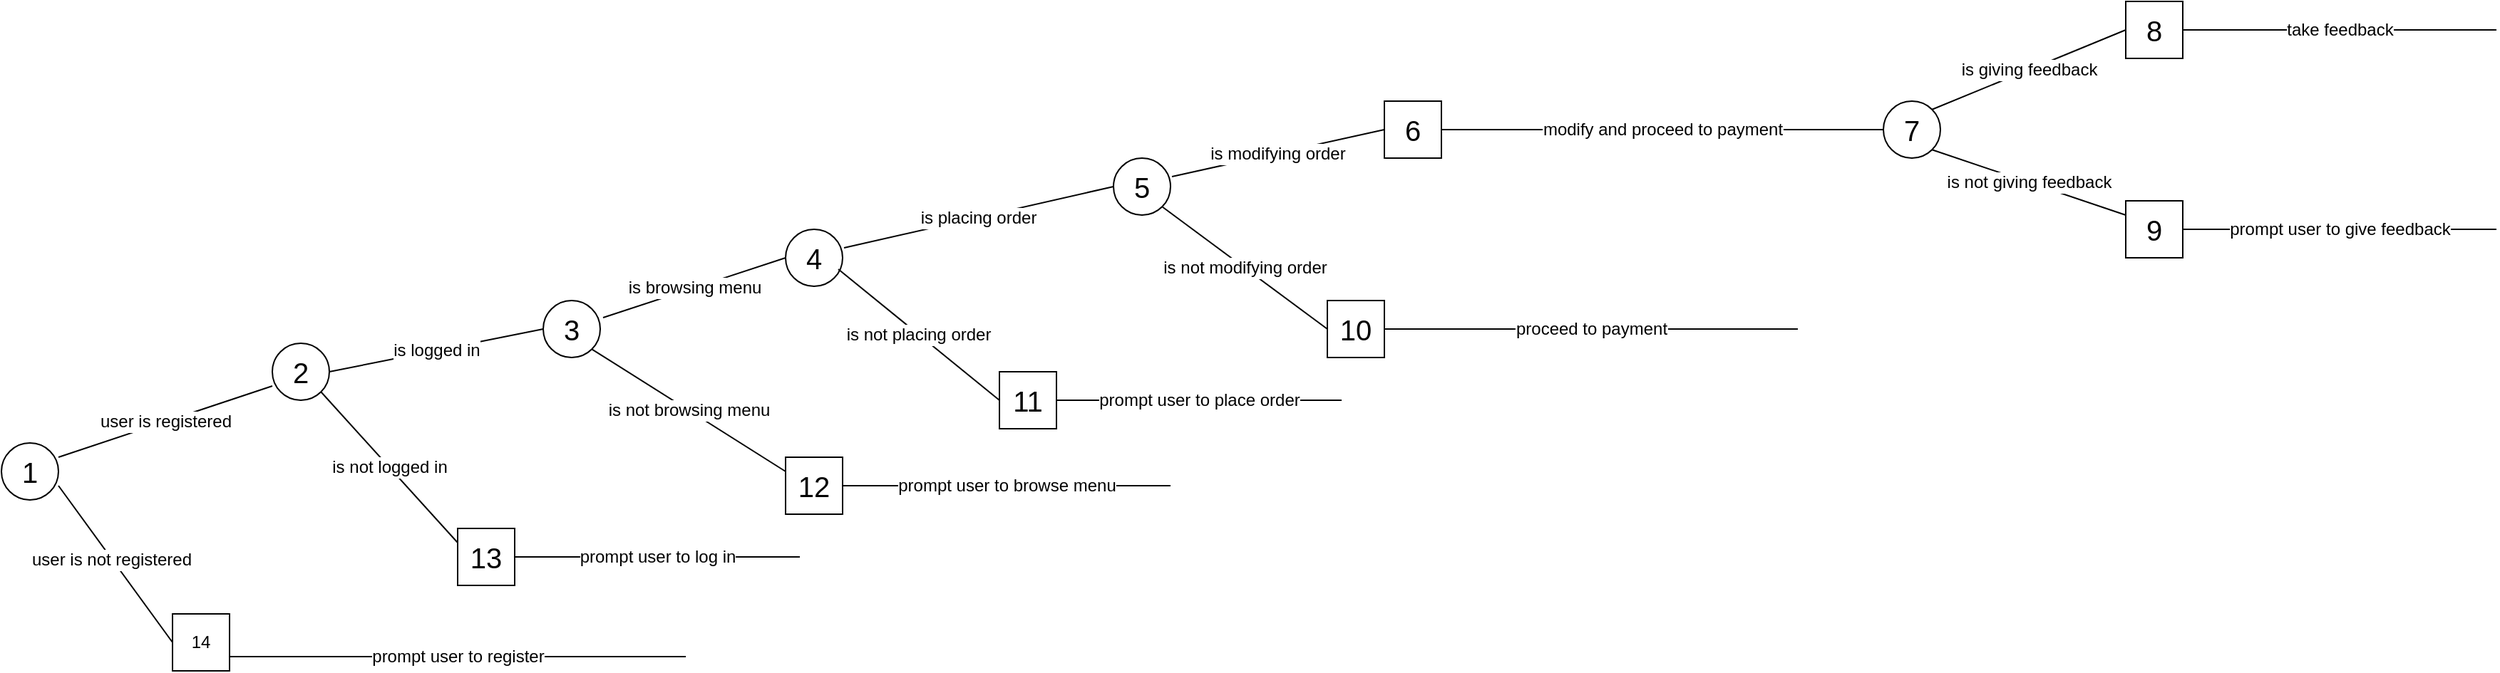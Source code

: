 <mxfile version="22.1.21" type="github">
  <diagram name="Page-1" id="SHznJoDzly4GYoYXKaaM">
    <mxGraphModel dx="2580" dy="1608" grid="1" gridSize="10" guides="1" tooltips="1" connect="1" arrows="1" fold="1" page="1" pageScale="1" pageWidth="850" pageHeight="1100" math="0" shadow="0">
      <root>
        <mxCell id="0" />
        <mxCell id="1" parent="0" />
        <mxCell id="xcJyHpn_TASTSululvE_-1" value="1" style="ellipse;whiteSpace=wrap;html=1;aspect=fixed;fontSize=20;" parent="1" vertex="1">
          <mxGeometry x="-1700" y="190" width="40" height="40" as="geometry" />
        </mxCell>
        <mxCell id="xcJyHpn_TASTSululvE_-2" value="user is registered" style="endArrow=none;html=1;rounded=0;fontSize=12;" parent="1" edge="1">
          <mxGeometry width="50" height="50" relative="1" as="geometry">
            <mxPoint x="-1660" y="200" as="sourcePoint" />
            <mxPoint x="-1510" y="150" as="targetPoint" />
          </mxGeometry>
        </mxCell>
        <mxCell id="xcJyHpn_TASTSululvE_-3" value="user is not registered" style="endArrow=none;html=1;rounded=0;fontSize=12;entryX=0;entryY=0.5;entryDx=0;entryDy=0;" parent="1" edge="1" target="5CcuswN3-5WaLOZWojB9-29">
          <mxGeometry x="-0.066" y="-1" width="50" height="50" relative="1" as="geometry">
            <mxPoint x="-1660" y="220" as="sourcePoint" />
            <mxPoint x="-1520" y="310" as="targetPoint" />
            <mxPoint as="offset" />
          </mxGeometry>
        </mxCell>
        <mxCell id="xcJyHpn_TASTSululvE_-6" value="2" style="ellipse;whiteSpace=wrap;html=1;aspect=fixed;fontStyle=0;fontSize=20;" parent="1" vertex="1">
          <mxGeometry x="-1510" y="120" width="40" height="40" as="geometry" />
        </mxCell>
        <mxCell id="xcJyHpn_TASTSululvE_-7" value="is logged in " style="endArrow=none;html=1;rounded=0;exitX=1;exitY=0.5;exitDx=0;exitDy=0;fontSize=12;entryX=0;entryY=0.5;entryDx=0;entryDy=0;" parent="1" source="xcJyHpn_TASTSululvE_-6" edge="1" target="5CcuswN3-5WaLOZWojB9-1">
          <mxGeometry width="50" height="50" relative="1" as="geometry">
            <mxPoint x="-1440" y="290" as="sourcePoint" />
            <mxPoint x="-1350" y="110" as="targetPoint" />
          </mxGeometry>
        </mxCell>
        <mxCell id="5CcuswN3-5WaLOZWojB9-1" value="3" style="ellipse;whiteSpace=wrap;html=1;aspect=fixed;fontSize=20;" vertex="1" parent="1">
          <mxGeometry x="-1320" y="90" width="40" height="40" as="geometry" />
        </mxCell>
        <mxCell id="5CcuswN3-5WaLOZWojB9-2" value="is not logged in" style="endArrow=none;html=1;rounded=0;exitX=1;exitY=1;exitDx=0;exitDy=0;fontSize=12;entryX=0;entryY=0.25;entryDx=0;entryDy=0;" edge="1" parent="1" source="xcJyHpn_TASTSululvE_-6" target="5CcuswN3-5WaLOZWojB9-27">
          <mxGeometry width="50" height="50" relative="1" as="geometry">
            <mxPoint x="-1320" y="290" as="sourcePoint" />
            <mxPoint x="-1350" y="210" as="targetPoint" />
          </mxGeometry>
        </mxCell>
        <mxCell id="5CcuswN3-5WaLOZWojB9-3" value="is not browsing menu" style="endArrow=none;html=1;rounded=0;entryX=1;entryY=1;entryDx=0;entryDy=0;fontSize=12;exitX=0;exitY=0.25;exitDx=0;exitDy=0;" edge="1" parent="1" source="5CcuswN3-5WaLOZWojB9-25" target="5CcuswN3-5WaLOZWojB9-1">
          <mxGeometry width="50" height="50" relative="1" as="geometry">
            <mxPoint x="-1160" y="190" as="sourcePoint" />
            <mxPoint x="-1270" y="240" as="targetPoint" />
          </mxGeometry>
        </mxCell>
        <mxCell id="5CcuswN3-5WaLOZWojB9-4" value="is browsing menu" style="endArrow=none;html=1;rounded=0;exitX=1.05;exitY=0.3;exitDx=0;exitDy=0;exitPerimeter=0;fontSize=12;entryX=0;entryY=0.5;entryDx=0;entryDy=0;" edge="1" parent="1" source="5CcuswN3-5WaLOZWojB9-1" target="5CcuswN3-5WaLOZWojB9-5">
          <mxGeometry width="50" height="50" relative="1" as="geometry">
            <mxPoint x="-1320" y="290" as="sourcePoint" />
            <mxPoint x="-1150" y="70" as="targetPoint" />
          </mxGeometry>
        </mxCell>
        <mxCell id="5CcuswN3-5WaLOZWojB9-5" value="4" style="ellipse;whiteSpace=wrap;html=1;aspect=fixed;fontSize=20;" vertex="1" parent="1">
          <mxGeometry x="-1150" y="40" width="40" height="40" as="geometry" />
        </mxCell>
        <mxCell id="5CcuswN3-5WaLOZWojB9-6" value="is placing order" style="endArrow=none;html=1;rounded=0;entryX=1.025;entryY=0.325;entryDx=0;entryDy=0;entryPerimeter=0;exitX=0;exitY=0.5;exitDx=0;exitDy=0;fontSize=12;" edge="1" parent="1" source="5CcuswN3-5WaLOZWojB9-8" target="5CcuswN3-5WaLOZWojB9-5">
          <mxGeometry width="50" height="50" relative="1" as="geometry">
            <mxPoint x="-950" y="30" as="sourcePoint" />
            <mxPoint x="-1270" y="70" as="targetPoint" />
          </mxGeometry>
        </mxCell>
        <mxCell id="5CcuswN3-5WaLOZWojB9-7" value="is not placing order" style="endArrow=none;html=1;rounded=0;entryX=0.925;entryY=0.7;entryDx=0;entryDy=0;entryPerimeter=0;fontSize=12;exitX=0;exitY=0.5;exitDx=0;exitDy=0;" edge="1" parent="1" source="5CcuswN3-5WaLOZWojB9-23" target="5CcuswN3-5WaLOZWojB9-5">
          <mxGeometry width="50" height="50" relative="1" as="geometry">
            <mxPoint x="-1000" y="120" as="sourcePoint" />
            <mxPoint x="-1270" y="70" as="targetPoint" />
          </mxGeometry>
        </mxCell>
        <mxCell id="5CcuswN3-5WaLOZWojB9-8" value="5" style="ellipse;whiteSpace=wrap;html=1;aspect=fixed;fontSize=20;" vertex="1" parent="1">
          <mxGeometry x="-920" y="-10" width="40" height="40" as="geometry" />
        </mxCell>
        <mxCell id="5CcuswN3-5WaLOZWojB9-9" value="is modifying order" style="endArrow=none;html=1;rounded=0;entryX=1.025;entryY=0.325;entryDx=0;entryDy=0;entryPerimeter=0;fontSize=12;exitX=0;exitY=0.5;exitDx=0;exitDy=0;" edge="1" parent="1" source="5CcuswN3-5WaLOZWojB9-12" target="5CcuswN3-5WaLOZWojB9-8">
          <mxGeometry width="50" height="50" relative="1" as="geometry">
            <mxPoint x="-720" y="-40" as="sourcePoint" />
            <mxPoint x="-1000" y="70" as="targetPoint" />
          </mxGeometry>
        </mxCell>
        <mxCell id="5CcuswN3-5WaLOZWojB9-10" value="is not modifying order" style="endArrow=none;html=1;rounded=0;entryX=1;entryY=1;entryDx=0;entryDy=0;fontSize=12;exitX=0;exitY=0.5;exitDx=0;exitDy=0;" edge="1" parent="1" source="5CcuswN3-5WaLOZWojB9-11" target="5CcuswN3-5WaLOZWojB9-8">
          <mxGeometry width="50" height="50" relative="1" as="geometry">
            <mxPoint x="-780" y="90" as="sourcePoint" />
            <mxPoint x="-1000" y="70" as="targetPoint" />
          </mxGeometry>
        </mxCell>
        <mxCell id="5CcuswN3-5WaLOZWojB9-11" value="10" style="whiteSpace=wrap;html=1;aspect=fixed;fontSize=20;" vertex="1" parent="1">
          <mxGeometry x="-770" y="90" width="40" height="40" as="geometry" />
        </mxCell>
        <mxCell id="5CcuswN3-5WaLOZWojB9-12" value="6" style="whiteSpace=wrap;html=1;aspect=fixed;fontSize=20;" vertex="1" parent="1">
          <mxGeometry x="-730" y="-50" width="40" height="40" as="geometry" />
        </mxCell>
        <mxCell id="5CcuswN3-5WaLOZWojB9-13" value="modify and proceed to payment" style="endArrow=none;html=1;rounded=0;entryX=1;entryY=0.5;entryDx=0;entryDy=0;fontSize=12;exitX=0;exitY=0.5;exitDx=0;exitDy=0;" edge="1" parent="1" source="5CcuswN3-5WaLOZWojB9-15" target="5CcuswN3-5WaLOZWojB9-12">
          <mxGeometry width="50" height="50" relative="1" as="geometry">
            <mxPoint x="-390" y="-30" as="sourcePoint" />
            <mxPoint x="-1000" y="70" as="targetPoint" />
          </mxGeometry>
        </mxCell>
        <mxCell id="5CcuswN3-5WaLOZWojB9-14" value="proceed to payment" style="endArrow=none;html=1;rounded=0;exitX=1;exitY=0.5;exitDx=0;exitDy=0;fontSize=12;" edge="1" parent="1" source="5CcuswN3-5WaLOZWojB9-11">
          <mxGeometry width="50" height="50" relative="1" as="geometry">
            <mxPoint x="-650" y="120" as="sourcePoint" />
            <mxPoint x="-440" y="110" as="targetPoint" />
          </mxGeometry>
        </mxCell>
        <mxCell id="5CcuswN3-5WaLOZWojB9-15" value="7" style="ellipse;whiteSpace=wrap;html=1;aspect=fixed;fontSize=20;" vertex="1" parent="1">
          <mxGeometry x="-380" y="-50" width="40" height="40" as="geometry" />
        </mxCell>
        <mxCell id="5CcuswN3-5WaLOZWojB9-17" value="is not giving feedback" style="endArrow=none;html=1;rounded=0;entryX=1;entryY=1;entryDx=0;entryDy=0;exitX=0;exitY=0.25;exitDx=0;exitDy=0;fontSize=12;" edge="1" parent="1" source="5CcuswN3-5WaLOZWojB9-21" target="5CcuswN3-5WaLOZWojB9-15">
          <mxGeometry width="50" height="50" relative="1" as="geometry">
            <mxPoint x="-240" y="30" as="sourcePoint" />
            <mxPoint x="-600" y="70" as="targetPoint" />
          </mxGeometry>
        </mxCell>
        <mxCell id="5CcuswN3-5WaLOZWojB9-18" value="is giving feedback" style="endArrow=none;html=1;rounded=0;entryX=1;entryY=0;entryDx=0;entryDy=0;exitX=0;exitY=0.5;exitDx=0;exitDy=0;fontSize=12;" edge="1" parent="1" source="5CcuswN3-5WaLOZWojB9-19" target="5CcuswN3-5WaLOZWojB9-15">
          <mxGeometry width="50" height="50" relative="1" as="geometry">
            <mxPoint x="-220" y="-90" as="sourcePoint" />
            <mxPoint x="-600" y="70" as="targetPoint" />
          </mxGeometry>
        </mxCell>
        <mxCell id="5CcuswN3-5WaLOZWojB9-19" value="8" style="whiteSpace=wrap;html=1;aspect=fixed;fontSize=20;" vertex="1" parent="1">
          <mxGeometry x="-210" y="-120" width="40" height="40" as="geometry" />
        </mxCell>
        <mxCell id="5CcuswN3-5WaLOZWojB9-20" value="take feedback" style="endArrow=none;html=1;rounded=0;entryX=1;entryY=0.5;entryDx=0;entryDy=0;fontSize=12;" edge="1" parent="1" target="5CcuswN3-5WaLOZWojB9-19">
          <mxGeometry width="50" height="50" relative="1" as="geometry">
            <mxPoint x="50" y="-100" as="sourcePoint" />
            <mxPoint x="-360" y="70" as="targetPoint" />
          </mxGeometry>
        </mxCell>
        <mxCell id="5CcuswN3-5WaLOZWojB9-21" value="9" style="whiteSpace=wrap;html=1;aspect=fixed;fontSize=20;" vertex="1" parent="1">
          <mxGeometry x="-210" y="20" width="40" height="40" as="geometry" />
        </mxCell>
        <mxCell id="5CcuswN3-5WaLOZWojB9-22" value="prompt user to give feedback" style="endArrow=none;html=1;rounded=0;entryX=1;entryY=0.5;entryDx=0;entryDy=0;fontSize=12;" edge="1" parent="1" target="5CcuswN3-5WaLOZWojB9-21">
          <mxGeometry width="50" height="50" relative="1" as="geometry">
            <mxPoint x="50" y="40" as="sourcePoint" />
            <mxPoint x="-360" y="70" as="targetPoint" />
          </mxGeometry>
        </mxCell>
        <mxCell id="5CcuswN3-5WaLOZWojB9-23" value="11" style="whiteSpace=wrap;html=1;aspect=fixed;fontSize=20;" vertex="1" parent="1">
          <mxGeometry x="-1000" y="140" width="40" height="40" as="geometry" />
        </mxCell>
        <mxCell id="5CcuswN3-5WaLOZWojB9-24" value="prompt user to place order" style="endArrow=none;html=1;rounded=0;exitX=1;exitY=0.5;exitDx=0;exitDy=0;fontSize=12;" edge="1" parent="1" source="5CcuswN3-5WaLOZWojB9-23">
          <mxGeometry width="50" height="50" relative="1" as="geometry">
            <mxPoint x="-1040" y="120" as="sourcePoint" />
            <mxPoint x="-760" y="160" as="targetPoint" />
          </mxGeometry>
        </mxCell>
        <mxCell id="5CcuswN3-5WaLOZWojB9-25" value="12" style="whiteSpace=wrap;html=1;aspect=fixed;fontSize=20;" vertex="1" parent="1">
          <mxGeometry x="-1150" y="200" width="40" height="40" as="geometry" />
        </mxCell>
        <mxCell id="5CcuswN3-5WaLOZWojB9-26" value="prompt user to browse menu" style="endArrow=none;html=1;rounded=0;exitX=1;exitY=0.5;exitDx=0;exitDy=0;fontSize=12;" edge="1" parent="1" source="5CcuswN3-5WaLOZWojB9-25">
          <mxGeometry width="50" height="50" relative="1" as="geometry">
            <mxPoint x="-1040" y="120" as="sourcePoint" />
            <mxPoint x="-880" y="220" as="targetPoint" />
          </mxGeometry>
        </mxCell>
        <mxCell id="5CcuswN3-5WaLOZWojB9-27" value="13" style="whiteSpace=wrap;html=1;aspect=fixed;fontSize=20;" vertex="1" parent="1">
          <mxGeometry x="-1380" y="250" width="40" height="40" as="geometry" />
        </mxCell>
        <mxCell id="5CcuswN3-5WaLOZWojB9-28" value="prompt user to log in" style="endArrow=none;html=1;rounded=0;entryX=1;entryY=0.5;entryDx=0;entryDy=0;fontSize=12;" edge="1" parent="1" target="5CcuswN3-5WaLOZWojB9-27">
          <mxGeometry width="50" height="50" relative="1" as="geometry">
            <mxPoint x="-1140" y="270" as="sourcePoint" />
            <mxPoint x="-1290" y="290" as="targetPoint" />
          </mxGeometry>
        </mxCell>
        <mxCell id="5CcuswN3-5WaLOZWojB9-29" value="14" style="whiteSpace=wrap;html=1;aspect=fixed;" vertex="1" parent="1">
          <mxGeometry x="-1580" y="310" width="40" height="40" as="geometry" />
        </mxCell>
        <mxCell id="5CcuswN3-5WaLOZWojB9-30" value="prompt user to register" style="endArrow=none;html=1;rounded=0;exitX=1;exitY=0.75;exitDx=0;exitDy=0;fontSize=12;" edge="1" parent="1" source="5CcuswN3-5WaLOZWojB9-29">
          <mxGeometry width="50" height="50" relative="1" as="geometry">
            <mxPoint x="-1340" y="340" as="sourcePoint" />
            <mxPoint x="-1220" y="340" as="targetPoint" />
          </mxGeometry>
        </mxCell>
      </root>
    </mxGraphModel>
  </diagram>
</mxfile>
